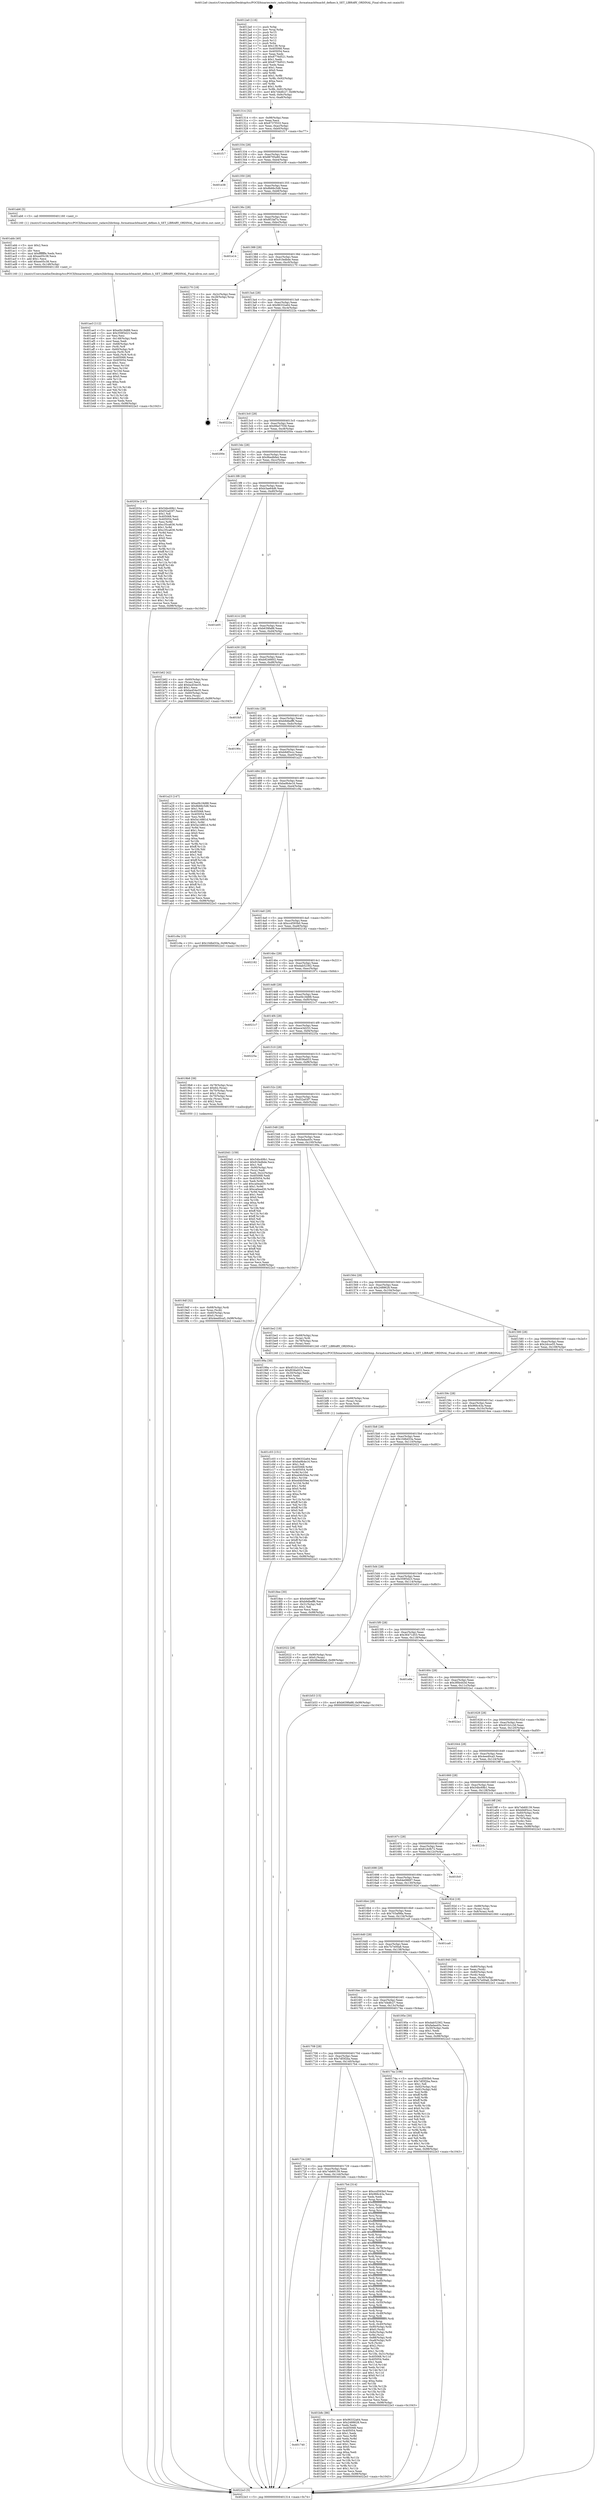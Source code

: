 digraph "0x4012a0" {
  label = "0x4012a0 (/mnt/c/Users/mathe/Desktop/tcc/POCII/binaries/extr_radare2librbinp..formatmach0mach0_defines.h_SET_LIBRARY_ORDINAL_Final-ollvm.out::main(0))"
  labelloc = "t"
  node[shape=record]

  Entry [label="",width=0.3,height=0.3,shape=circle,fillcolor=black,style=filled]
  "0x401314" [label="{
     0x401314 [32]\l
     | [instrs]\l
     &nbsp;&nbsp;0x401314 \<+6\>: mov -0x98(%rbp),%eax\l
     &nbsp;&nbsp;0x40131a \<+2\>: mov %eax,%ecx\l
     &nbsp;&nbsp;0x40131c \<+6\>: sub $0x8737f333,%ecx\l
     &nbsp;&nbsp;0x401322 \<+6\>: mov %eax,-0xac(%rbp)\l
     &nbsp;&nbsp;0x401328 \<+6\>: mov %ecx,-0xb0(%rbp)\l
     &nbsp;&nbsp;0x40132e \<+6\>: je 0000000000401f17 \<main+0xc77\>\l
  }"]
  "0x401f17" [label="{
     0x401f17\l
  }", style=dashed]
  "0x401334" [label="{
     0x401334 [28]\l
     | [instrs]\l
     &nbsp;&nbsp;0x401334 \<+5\>: jmp 0000000000401339 \<main+0x99\>\l
     &nbsp;&nbsp;0x401339 \<+6\>: mov -0xac(%rbp),%eax\l
     &nbsp;&nbsp;0x40133f \<+5\>: sub $0x88795e80,%eax\l
     &nbsp;&nbsp;0x401344 \<+6\>: mov %eax,-0xb4(%rbp)\l
     &nbsp;&nbsp;0x40134a \<+6\>: je 0000000000401e38 \<main+0xb98\>\l
  }"]
  Exit [label="",width=0.3,height=0.3,shape=circle,fillcolor=black,style=filled,peripheries=2]
  "0x401e38" [label="{
     0x401e38\l
  }", style=dashed]
  "0x401350" [label="{
     0x401350 [28]\l
     | [instrs]\l
     &nbsp;&nbsp;0x401350 \<+5\>: jmp 0000000000401355 \<main+0xb5\>\l
     &nbsp;&nbsp;0x401355 \<+6\>: mov -0xac(%rbp),%eax\l
     &nbsp;&nbsp;0x40135b \<+5\>: sub $0x8b66c5d8,%eax\l
     &nbsp;&nbsp;0x401360 \<+6\>: mov %eax,-0xb8(%rbp)\l
     &nbsp;&nbsp;0x401366 \<+6\>: je 0000000000401ab6 \<main+0x816\>\l
  }"]
  "0x401c03" [label="{
     0x401c03 [151]\l
     | [instrs]\l
     &nbsp;&nbsp;0x401c03 \<+5\>: mov $0x96332a64,%esi\l
     &nbsp;&nbsp;0x401c08 \<+5\>: mov $0xba9b4e16,%ecx\l
     &nbsp;&nbsp;0x401c0d \<+2\>: mov $0x1,%dl\l
     &nbsp;&nbsp;0x401c0f \<+8\>: mov 0x405068,%r8d\l
     &nbsp;&nbsp;0x401c17 \<+8\>: mov 0x405054,%r9d\l
     &nbsp;&nbsp;0x401c1f \<+3\>: mov %r8d,%r10d\l
     &nbsp;&nbsp;0x401c22 \<+7\>: add $0xed4b50ee,%r10d\l
     &nbsp;&nbsp;0x401c29 \<+4\>: sub $0x1,%r10d\l
     &nbsp;&nbsp;0x401c2d \<+7\>: sub $0xed4b50ee,%r10d\l
     &nbsp;&nbsp;0x401c34 \<+4\>: imul %r10d,%r8d\l
     &nbsp;&nbsp;0x401c38 \<+4\>: and $0x1,%r8d\l
     &nbsp;&nbsp;0x401c3c \<+4\>: cmp $0x0,%r8d\l
     &nbsp;&nbsp;0x401c40 \<+4\>: sete %r11b\l
     &nbsp;&nbsp;0x401c44 \<+4\>: cmp $0xa,%r9d\l
     &nbsp;&nbsp;0x401c48 \<+3\>: setl %bl\l
     &nbsp;&nbsp;0x401c4b \<+3\>: mov %r11b,%r14b\l
     &nbsp;&nbsp;0x401c4e \<+4\>: xor $0xff,%r14b\l
     &nbsp;&nbsp;0x401c52 \<+3\>: mov %bl,%r15b\l
     &nbsp;&nbsp;0x401c55 \<+4\>: xor $0xff,%r15b\l
     &nbsp;&nbsp;0x401c59 \<+3\>: xor $0x0,%dl\l
     &nbsp;&nbsp;0x401c5c \<+3\>: mov %r14b,%r12b\l
     &nbsp;&nbsp;0x401c5f \<+4\>: and $0x0,%r12b\l
     &nbsp;&nbsp;0x401c63 \<+3\>: and %dl,%r11b\l
     &nbsp;&nbsp;0x401c66 \<+3\>: mov %r15b,%r13b\l
     &nbsp;&nbsp;0x401c69 \<+4\>: and $0x0,%r13b\l
     &nbsp;&nbsp;0x401c6d \<+2\>: and %dl,%bl\l
     &nbsp;&nbsp;0x401c6f \<+3\>: or %r11b,%r12b\l
     &nbsp;&nbsp;0x401c72 \<+3\>: or %bl,%r13b\l
     &nbsp;&nbsp;0x401c75 \<+3\>: xor %r13b,%r12b\l
     &nbsp;&nbsp;0x401c78 \<+3\>: or %r15b,%r14b\l
     &nbsp;&nbsp;0x401c7b \<+4\>: xor $0xff,%r14b\l
     &nbsp;&nbsp;0x401c7f \<+3\>: or $0x0,%dl\l
     &nbsp;&nbsp;0x401c82 \<+3\>: and %dl,%r14b\l
     &nbsp;&nbsp;0x401c85 \<+3\>: or %r14b,%r12b\l
     &nbsp;&nbsp;0x401c88 \<+4\>: test $0x1,%r12b\l
     &nbsp;&nbsp;0x401c8c \<+3\>: cmovne %ecx,%esi\l
     &nbsp;&nbsp;0x401c8f \<+6\>: mov %esi,-0x98(%rbp)\l
     &nbsp;&nbsp;0x401c95 \<+5\>: jmp 00000000004022e3 \<main+0x1043\>\l
  }"]
  "0x401ab6" [label="{
     0x401ab6 [5]\l
     | [instrs]\l
     &nbsp;&nbsp;0x401ab6 \<+5\>: call 0000000000401160 \<next_i\>\l
     | [calls]\l
     &nbsp;&nbsp;0x401160 \{1\} (/mnt/c/Users/mathe/Desktop/tcc/POCII/binaries/extr_radare2librbinp..formatmach0mach0_defines.h_SET_LIBRARY_ORDINAL_Final-ollvm.out::next_i)\l
  }"]
  "0x40136c" [label="{
     0x40136c [28]\l
     | [instrs]\l
     &nbsp;&nbsp;0x40136c \<+5\>: jmp 0000000000401371 \<main+0xd1\>\l
     &nbsp;&nbsp;0x401371 \<+6\>: mov -0xac(%rbp),%eax\l
     &nbsp;&nbsp;0x401377 \<+5\>: sub $0x8f1faf7a,%eax\l
     &nbsp;&nbsp;0x40137c \<+6\>: mov %eax,-0xbc(%rbp)\l
     &nbsp;&nbsp;0x401382 \<+6\>: je 0000000000401e14 \<main+0xb74\>\l
  }"]
  "0x401bf4" [label="{
     0x401bf4 [15]\l
     | [instrs]\l
     &nbsp;&nbsp;0x401bf4 \<+4\>: mov -0x68(%rbp),%rax\l
     &nbsp;&nbsp;0x401bf8 \<+3\>: mov (%rax),%rax\l
     &nbsp;&nbsp;0x401bfb \<+3\>: mov %rax,%rdi\l
     &nbsp;&nbsp;0x401bfe \<+5\>: call 0000000000401030 \<free@plt\>\l
     | [calls]\l
     &nbsp;&nbsp;0x401030 \{1\} (unknown)\l
  }"]
  "0x401e14" [label="{
     0x401e14\l
  }", style=dashed]
  "0x401388" [label="{
     0x401388 [28]\l
     | [instrs]\l
     &nbsp;&nbsp;0x401388 \<+5\>: jmp 000000000040138d \<main+0xed\>\l
     &nbsp;&nbsp;0x40138d \<+6\>: mov -0xac(%rbp),%eax\l
     &nbsp;&nbsp;0x401393 \<+5\>: sub $0x91fedbde,%eax\l
     &nbsp;&nbsp;0x401398 \<+6\>: mov %eax,-0xc0(%rbp)\l
     &nbsp;&nbsp;0x40139e \<+6\>: je 0000000000402170 \<main+0xed0\>\l
  }"]
  "0x401740" [label="{
     0x401740\l
  }", style=dashed]
  "0x402170" [label="{
     0x402170 [18]\l
     | [instrs]\l
     &nbsp;&nbsp;0x402170 \<+3\>: mov -0x2c(%rbp),%eax\l
     &nbsp;&nbsp;0x402173 \<+4\>: lea -0x28(%rbp),%rsp\l
     &nbsp;&nbsp;0x402177 \<+1\>: pop %rbx\l
     &nbsp;&nbsp;0x402178 \<+2\>: pop %r12\l
     &nbsp;&nbsp;0x40217a \<+2\>: pop %r13\l
     &nbsp;&nbsp;0x40217c \<+2\>: pop %r14\l
     &nbsp;&nbsp;0x40217e \<+2\>: pop %r15\l
     &nbsp;&nbsp;0x402180 \<+1\>: pop %rbp\l
     &nbsp;&nbsp;0x402181 \<+1\>: ret\l
  }"]
  "0x4013a4" [label="{
     0x4013a4 [28]\l
     | [instrs]\l
     &nbsp;&nbsp;0x4013a4 \<+5\>: jmp 00000000004013a9 \<main+0x109\>\l
     &nbsp;&nbsp;0x4013a9 \<+6\>: mov -0xac(%rbp),%eax\l
     &nbsp;&nbsp;0x4013af \<+5\>: sub $0x96332a64,%eax\l
     &nbsp;&nbsp;0x4013b4 \<+6\>: mov %eax,-0xc4(%rbp)\l
     &nbsp;&nbsp;0x4013ba \<+6\>: je 000000000040222a \<main+0xf8a\>\l
  }"]
  "0x401b8c" [label="{
     0x401b8c [86]\l
     | [instrs]\l
     &nbsp;&nbsp;0x401b8c \<+5\>: mov $0x96332a64,%eax\l
     &nbsp;&nbsp;0x401b91 \<+5\>: mov $0x2488628,%ecx\l
     &nbsp;&nbsp;0x401b96 \<+2\>: xor %edx,%edx\l
     &nbsp;&nbsp;0x401b98 \<+7\>: mov 0x405068,%esi\l
     &nbsp;&nbsp;0x401b9f \<+7\>: mov 0x405054,%edi\l
     &nbsp;&nbsp;0x401ba6 \<+3\>: sub $0x1,%edx\l
     &nbsp;&nbsp;0x401ba9 \<+3\>: mov %esi,%r8d\l
     &nbsp;&nbsp;0x401bac \<+3\>: add %edx,%r8d\l
     &nbsp;&nbsp;0x401baf \<+4\>: imul %r8d,%esi\l
     &nbsp;&nbsp;0x401bb3 \<+3\>: and $0x1,%esi\l
     &nbsp;&nbsp;0x401bb6 \<+3\>: cmp $0x0,%esi\l
     &nbsp;&nbsp;0x401bb9 \<+4\>: sete %r9b\l
     &nbsp;&nbsp;0x401bbd \<+3\>: cmp $0xa,%edi\l
     &nbsp;&nbsp;0x401bc0 \<+4\>: setl %r10b\l
     &nbsp;&nbsp;0x401bc4 \<+3\>: mov %r9b,%r11b\l
     &nbsp;&nbsp;0x401bc7 \<+3\>: and %r10b,%r11b\l
     &nbsp;&nbsp;0x401bca \<+3\>: xor %r10b,%r9b\l
     &nbsp;&nbsp;0x401bcd \<+3\>: or %r9b,%r11b\l
     &nbsp;&nbsp;0x401bd0 \<+4\>: test $0x1,%r11b\l
     &nbsp;&nbsp;0x401bd4 \<+3\>: cmovne %ecx,%eax\l
     &nbsp;&nbsp;0x401bd7 \<+6\>: mov %eax,-0x98(%rbp)\l
     &nbsp;&nbsp;0x401bdd \<+5\>: jmp 00000000004022e3 \<main+0x1043\>\l
  }"]
  "0x40222a" [label="{
     0x40222a\l
  }", style=dashed]
  "0x4013c0" [label="{
     0x4013c0 [28]\l
     | [instrs]\l
     &nbsp;&nbsp;0x4013c0 \<+5\>: jmp 00000000004013c5 \<main+0x125\>\l
     &nbsp;&nbsp;0x4013c5 \<+6\>: mov -0xac(%rbp),%eax\l
     &nbsp;&nbsp;0x4013cb \<+5\>: sub $0x99a57556,%eax\l
     &nbsp;&nbsp;0x4013d0 \<+6\>: mov %eax,-0xc8(%rbp)\l
     &nbsp;&nbsp;0x4013d6 \<+6\>: je 000000000040200e \<main+0xd6e\>\l
  }"]
  "0x401ae3" [label="{
     0x401ae3 [112]\l
     | [instrs]\l
     &nbsp;&nbsp;0x401ae3 \<+5\>: mov $0xe0b18d88,%ecx\l
     &nbsp;&nbsp;0x401ae8 \<+5\>: mov $0x359f3d23,%edx\l
     &nbsp;&nbsp;0x401aed \<+2\>: xor %esi,%esi\l
     &nbsp;&nbsp;0x401aef \<+6\>: mov -0x148(%rbp),%edi\l
     &nbsp;&nbsp;0x401af5 \<+3\>: imul %eax,%edi\l
     &nbsp;&nbsp;0x401af8 \<+4\>: mov -0x68(%rbp),%r8\l
     &nbsp;&nbsp;0x401afc \<+3\>: mov (%r8),%r8\l
     &nbsp;&nbsp;0x401aff \<+4\>: mov -0x60(%rbp),%r9\l
     &nbsp;&nbsp;0x401b03 \<+3\>: movslq (%r9),%r9\l
     &nbsp;&nbsp;0x401b06 \<+4\>: mov %edi,(%r8,%r9,4)\l
     &nbsp;&nbsp;0x401b0a \<+7\>: mov 0x405068,%eax\l
     &nbsp;&nbsp;0x401b11 \<+7\>: mov 0x405054,%edi\l
     &nbsp;&nbsp;0x401b18 \<+3\>: sub $0x1,%esi\l
     &nbsp;&nbsp;0x401b1b \<+3\>: mov %eax,%r10d\l
     &nbsp;&nbsp;0x401b1e \<+3\>: add %esi,%r10d\l
     &nbsp;&nbsp;0x401b21 \<+4\>: imul %r10d,%eax\l
     &nbsp;&nbsp;0x401b25 \<+3\>: and $0x1,%eax\l
     &nbsp;&nbsp;0x401b28 \<+3\>: cmp $0x0,%eax\l
     &nbsp;&nbsp;0x401b2b \<+4\>: sete %r11b\l
     &nbsp;&nbsp;0x401b2f \<+3\>: cmp $0xa,%edi\l
     &nbsp;&nbsp;0x401b32 \<+3\>: setl %bl\l
     &nbsp;&nbsp;0x401b35 \<+3\>: mov %r11b,%r14b\l
     &nbsp;&nbsp;0x401b38 \<+3\>: and %bl,%r14b\l
     &nbsp;&nbsp;0x401b3b \<+3\>: xor %bl,%r11b\l
     &nbsp;&nbsp;0x401b3e \<+3\>: or %r11b,%r14b\l
     &nbsp;&nbsp;0x401b41 \<+4\>: test $0x1,%r14b\l
     &nbsp;&nbsp;0x401b45 \<+3\>: cmovne %edx,%ecx\l
     &nbsp;&nbsp;0x401b48 \<+6\>: mov %ecx,-0x98(%rbp)\l
     &nbsp;&nbsp;0x401b4e \<+5\>: jmp 00000000004022e3 \<main+0x1043\>\l
  }"]
  "0x40200e" [label="{
     0x40200e\l
  }", style=dashed]
  "0x4013dc" [label="{
     0x4013dc [28]\l
     | [instrs]\l
     &nbsp;&nbsp;0x4013dc \<+5\>: jmp 00000000004013e1 \<main+0x141\>\l
     &nbsp;&nbsp;0x4013e1 \<+6\>: mov -0xac(%rbp),%eax\l
     &nbsp;&nbsp;0x4013e7 \<+5\>: sub $0x9bedbfa4,%eax\l
     &nbsp;&nbsp;0x4013ec \<+6\>: mov %eax,-0xcc(%rbp)\l
     &nbsp;&nbsp;0x4013f2 \<+6\>: je 000000000040203e \<main+0xd9e\>\l
  }"]
  "0x401abb" [label="{
     0x401abb [40]\l
     | [instrs]\l
     &nbsp;&nbsp;0x401abb \<+5\>: mov $0x2,%ecx\l
     &nbsp;&nbsp;0x401ac0 \<+1\>: cltd\l
     &nbsp;&nbsp;0x401ac1 \<+2\>: idiv %ecx\l
     &nbsp;&nbsp;0x401ac3 \<+6\>: imul $0xfffffffe,%edx,%ecx\l
     &nbsp;&nbsp;0x401ac9 \<+6\>: sub $0xee05c38,%ecx\l
     &nbsp;&nbsp;0x401acf \<+3\>: add $0x1,%ecx\l
     &nbsp;&nbsp;0x401ad2 \<+6\>: add $0xee05c38,%ecx\l
     &nbsp;&nbsp;0x401ad8 \<+6\>: mov %ecx,-0x148(%rbp)\l
     &nbsp;&nbsp;0x401ade \<+5\>: call 0000000000401160 \<next_i\>\l
     | [calls]\l
     &nbsp;&nbsp;0x401160 \{1\} (/mnt/c/Users/mathe/Desktop/tcc/POCII/binaries/extr_radare2librbinp..formatmach0mach0_defines.h_SET_LIBRARY_ORDINAL_Final-ollvm.out::next_i)\l
  }"]
  "0x40203e" [label="{
     0x40203e [147]\l
     | [instrs]\l
     &nbsp;&nbsp;0x40203e \<+5\>: mov $0x54bc69b1,%eax\l
     &nbsp;&nbsp;0x402043 \<+5\>: mov $0xf32a03f7,%ecx\l
     &nbsp;&nbsp;0x402048 \<+2\>: mov $0x1,%dl\l
     &nbsp;&nbsp;0x40204a \<+7\>: mov 0x405068,%esi\l
     &nbsp;&nbsp;0x402051 \<+7\>: mov 0x405054,%edi\l
     &nbsp;&nbsp;0x402058 \<+3\>: mov %esi,%r8d\l
     &nbsp;&nbsp;0x40205b \<+7\>: sub $0xc35ca636,%r8d\l
     &nbsp;&nbsp;0x402062 \<+4\>: sub $0x1,%r8d\l
     &nbsp;&nbsp;0x402066 \<+7\>: add $0xc35ca636,%r8d\l
     &nbsp;&nbsp;0x40206d \<+4\>: imul %r8d,%esi\l
     &nbsp;&nbsp;0x402071 \<+3\>: and $0x1,%esi\l
     &nbsp;&nbsp;0x402074 \<+3\>: cmp $0x0,%esi\l
     &nbsp;&nbsp;0x402077 \<+4\>: sete %r9b\l
     &nbsp;&nbsp;0x40207b \<+3\>: cmp $0xa,%edi\l
     &nbsp;&nbsp;0x40207e \<+4\>: setl %r10b\l
     &nbsp;&nbsp;0x402082 \<+3\>: mov %r9b,%r11b\l
     &nbsp;&nbsp;0x402085 \<+4\>: xor $0xff,%r11b\l
     &nbsp;&nbsp;0x402089 \<+3\>: mov %r10b,%bl\l
     &nbsp;&nbsp;0x40208c \<+3\>: xor $0xff,%bl\l
     &nbsp;&nbsp;0x40208f \<+3\>: xor $0x1,%dl\l
     &nbsp;&nbsp;0x402092 \<+3\>: mov %r11b,%r14b\l
     &nbsp;&nbsp;0x402095 \<+4\>: and $0xff,%r14b\l
     &nbsp;&nbsp;0x402099 \<+3\>: and %dl,%r9b\l
     &nbsp;&nbsp;0x40209c \<+3\>: mov %bl,%r15b\l
     &nbsp;&nbsp;0x40209f \<+4\>: and $0xff,%r15b\l
     &nbsp;&nbsp;0x4020a3 \<+3\>: and %dl,%r10b\l
     &nbsp;&nbsp;0x4020a6 \<+3\>: or %r9b,%r14b\l
     &nbsp;&nbsp;0x4020a9 \<+3\>: or %r10b,%r15b\l
     &nbsp;&nbsp;0x4020ac \<+3\>: xor %r15b,%r14b\l
     &nbsp;&nbsp;0x4020af \<+3\>: or %bl,%r11b\l
     &nbsp;&nbsp;0x4020b2 \<+4\>: xor $0xff,%r11b\l
     &nbsp;&nbsp;0x4020b6 \<+3\>: or $0x1,%dl\l
     &nbsp;&nbsp;0x4020b9 \<+3\>: and %dl,%r11b\l
     &nbsp;&nbsp;0x4020bc \<+3\>: or %r11b,%r14b\l
     &nbsp;&nbsp;0x4020bf \<+4\>: test $0x1,%r14b\l
     &nbsp;&nbsp;0x4020c3 \<+3\>: cmovne %ecx,%eax\l
     &nbsp;&nbsp;0x4020c6 \<+6\>: mov %eax,-0x98(%rbp)\l
     &nbsp;&nbsp;0x4020cc \<+5\>: jmp 00000000004022e3 \<main+0x1043\>\l
  }"]
  "0x4013f8" [label="{
     0x4013f8 [28]\l
     | [instrs]\l
     &nbsp;&nbsp;0x4013f8 \<+5\>: jmp 00000000004013fd \<main+0x15d\>\l
     &nbsp;&nbsp;0x4013fd \<+6\>: mov -0xac(%rbp),%eax\l
     &nbsp;&nbsp;0x401403 \<+5\>: sub $0xb3ae64d6,%eax\l
     &nbsp;&nbsp;0x401408 \<+6\>: mov %eax,-0xd0(%rbp)\l
     &nbsp;&nbsp;0x40140e \<+6\>: je 0000000000401e05 \<main+0xb65\>\l
  }"]
  "0x4019df" [label="{
     0x4019df [32]\l
     | [instrs]\l
     &nbsp;&nbsp;0x4019df \<+4\>: mov -0x68(%rbp),%rdi\l
     &nbsp;&nbsp;0x4019e3 \<+3\>: mov %rax,(%rdi)\l
     &nbsp;&nbsp;0x4019e6 \<+4\>: mov -0x60(%rbp),%rax\l
     &nbsp;&nbsp;0x4019ea \<+6\>: movl $0x0,(%rax)\l
     &nbsp;&nbsp;0x4019f0 \<+10\>: movl $0x4eed0ca5,-0x98(%rbp)\l
     &nbsp;&nbsp;0x4019fa \<+5\>: jmp 00000000004022e3 \<main+0x1043\>\l
  }"]
  "0x401e05" [label="{
     0x401e05\l
  }", style=dashed]
  "0x401414" [label="{
     0x401414 [28]\l
     | [instrs]\l
     &nbsp;&nbsp;0x401414 \<+5\>: jmp 0000000000401419 \<main+0x179\>\l
     &nbsp;&nbsp;0x401419 \<+6\>: mov -0xac(%rbp),%eax\l
     &nbsp;&nbsp;0x40141f \<+5\>: sub $0xb639fa88,%eax\l
     &nbsp;&nbsp;0x401424 \<+6\>: mov %eax,-0xd4(%rbp)\l
     &nbsp;&nbsp;0x40142a \<+6\>: je 0000000000401b62 \<main+0x8c2\>\l
  }"]
  "0x401940" [label="{
     0x401940 [30]\l
     | [instrs]\l
     &nbsp;&nbsp;0x401940 \<+4\>: mov -0x80(%rbp),%rdi\l
     &nbsp;&nbsp;0x401944 \<+2\>: mov %eax,(%rdi)\l
     &nbsp;&nbsp;0x401946 \<+4\>: mov -0x80(%rbp),%rdi\l
     &nbsp;&nbsp;0x40194a \<+2\>: mov (%rdi),%eax\l
     &nbsp;&nbsp;0x40194c \<+3\>: mov %eax,-0x30(%rbp)\l
     &nbsp;&nbsp;0x40194f \<+10\>: movl $0x7b7e00a8,-0x98(%rbp)\l
     &nbsp;&nbsp;0x401959 \<+5\>: jmp 00000000004022e3 \<main+0x1043\>\l
  }"]
  "0x401b62" [label="{
     0x401b62 [42]\l
     | [instrs]\l
     &nbsp;&nbsp;0x401b62 \<+4\>: mov -0x60(%rbp),%rax\l
     &nbsp;&nbsp;0x401b66 \<+2\>: mov (%rax),%ecx\l
     &nbsp;&nbsp;0x401b68 \<+6\>: add $0xba454e35,%ecx\l
     &nbsp;&nbsp;0x401b6e \<+3\>: add $0x1,%ecx\l
     &nbsp;&nbsp;0x401b71 \<+6\>: sub $0xba454e35,%ecx\l
     &nbsp;&nbsp;0x401b77 \<+4\>: mov -0x60(%rbp),%rax\l
     &nbsp;&nbsp;0x401b7b \<+2\>: mov %ecx,(%rax)\l
     &nbsp;&nbsp;0x401b7d \<+10\>: movl $0x4eed0ca5,-0x98(%rbp)\l
     &nbsp;&nbsp;0x401b87 \<+5\>: jmp 00000000004022e3 \<main+0x1043\>\l
  }"]
  "0x401430" [label="{
     0x401430 [28]\l
     | [instrs]\l
     &nbsp;&nbsp;0x401430 \<+5\>: jmp 0000000000401435 \<main+0x195\>\l
     &nbsp;&nbsp;0x401435 \<+6\>: mov -0xac(%rbp),%eax\l
     &nbsp;&nbsp;0x40143b \<+5\>: sub $0xb9246602,%eax\l
     &nbsp;&nbsp;0x401440 \<+6\>: mov %eax,-0xd8(%rbp)\l
     &nbsp;&nbsp;0x401446 \<+6\>: je 0000000000401fcf \<main+0xd2f\>\l
  }"]
  "0x401724" [label="{
     0x401724 [28]\l
     | [instrs]\l
     &nbsp;&nbsp;0x401724 \<+5\>: jmp 0000000000401729 \<main+0x489\>\l
     &nbsp;&nbsp;0x401729 \<+6\>: mov -0xac(%rbp),%eax\l
     &nbsp;&nbsp;0x40172f \<+5\>: sub $0x7eb69139,%eax\l
     &nbsp;&nbsp;0x401734 \<+6\>: mov %eax,-0x144(%rbp)\l
     &nbsp;&nbsp;0x40173a \<+6\>: je 0000000000401b8c \<main+0x8ec\>\l
  }"]
  "0x401fcf" [label="{
     0x401fcf\l
  }", style=dashed]
  "0x40144c" [label="{
     0x40144c [28]\l
     | [instrs]\l
     &nbsp;&nbsp;0x40144c \<+5\>: jmp 0000000000401451 \<main+0x1b1\>\l
     &nbsp;&nbsp;0x401451 \<+6\>: mov -0xac(%rbp),%eax\l
     &nbsp;&nbsp;0x401457 \<+5\>: sub $0xb9dbeff6,%eax\l
     &nbsp;&nbsp;0x40145c \<+6\>: mov %eax,-0xdc(%rbp)\l
     &nbsp;&nbsp;0x401462 \<+6\>: je 000000000040190c \<main+0x66c\>\l
  }"]
  "0x4017b4" [label="{
     0x4017b4 [314]\l
     | [instrs]\l
     &nbsp;&nbsp;0x4017b4 \<+5\>: mov $0xccd593b0,%eax\l
     &nbsp;&nbsp;0x4017b9 \<+5\>: mov $0x966c43a,%ecx\l
     &nbsp;&nbsp;0x4017be \<+2\>: xor %edx,%edx\l
     &nbsp;&nbsp;0x4017c0 \<+3\>: mov %rsp,%rsi\l
     &nbsp;&nbsp;0x4017c3 \<+4\>: add $0xfffffffffffffff0,%rsi\l
     &nbsp;&nbsp;0x4017c7 \<+3\>: mov %rsi,%rsp\l
     &nbsp;&nbsp;0x4017ca \<+7\>: mov %rsi,-0x90(%rbp)\l
     &nbsp;&nbsp;0x4017d1 \<+3\>: mov %rsp,%rsi\l
     &nbsp;&nbsp;0x4017d4 \<+4\>: add $0xfffffffffffffff0,%rsi\l
     &nbsp;&nbsp;0x4017d8 \<+3\>: mov %rsi,%rsp\l
     &nbsp;&nbsp;0x4017db \<+3\>: mov %rsp,%rdi\l
     &nbsp;&nbsp;0x4017de \<+4\>: add $0xfffffffffffffff0,%rdi\l
     &nbsp;&nbsp;0x4017e2 \<+3\>: mov %rdi,%rsp\l
     &nbsp;&nbsp;0x4017e5 \<+7\>: mov %rdi,-0x88(%rbp)\l
     &nbsp;&nbsp;0x4017ec \<+3\>: mov %rsp,%rdi\l
     &nbsp;&nbsp;0x4017ef \<+4\>: add $0xfffffffffffffff0,%rdi\l
     &nbsp;&nbsp;0x4017f3 \<+3\>: mov %rdi,%rsp\l
     &nbsp;&nbsp;0x4017f6 \<+4\>: mov %rdi,-0x80(%rbp)\l
     &nbsp;&nbsp;0x4017fa \<+3\>: mov %rsp,%rdi\l
     &nbsp;&nbsp;0x4017fd \<+4\>: add $0xfffffffffffffff0,%rdi\l
     &nbsp;&nbsp;0x401801 \<+3\>: mov %rdi,%rsp\l
     &nbsp;&nbsp;0x401804 \<+4\>: mov %rdi,-0x78(%rbp)\l
     &nbsp;&nbsp;0x401808 \<+3\>: mov %rsp,%rdi\l
     &nbsp;&nbsp;0x40180b \<+4\>: add $0xfffffffffffffff0,%rdi\l
     &nbsp;&nbsp;0x40180f \<+3\>: mov %rdi,%rsp\l
     &nbsp;&nbsp;0x401812 \<+4\>: mov %rdi,-0x70(%rbp)\l
     &nbsp;&nbsp;0x401816 \<+3\>: mov %rsp,%rdi\l
     &nbsp;&nbsp;0x401819 \<+4\>: add $0xfffffffffffffff0,%rdi\l
     &nbsp;&nbsp;0x40181d \<+3\>: mov %rdi,%rsp\l
     &nbsp;&nbsp;0x401820 \<+4\>: mov %rdi,-0x68(%rbp)\l
     &nbsp;&nbsp;0x401824 \<+3\>: mov %rsp,%rdi\l
     &nbsp;&nbsp;0x401827 \<+4\>: add $0xfffffffffffffff0,%rdi\l
     &nbsp;&nbsp;0x40182b \<+3\>: mov %rdi,%rsp\l
     &nbsp;&nbsp;0x40182e \<+4\>: mov %rdi,-0x60(%rbp)\l
     &nbsp;&nbsp;0x401832 \<+3\>: mov %rsp,%rdi\l
     &nbsp;&nbsp;0x401835 \<+4\>: add $0xfffffffffffffff0,%rdi\l
     &nbsp;&nbsp;0x401839 \<+3\>: mov %rdi,%rsp\l
     &nbsp;&nbsp;0x40183c \<+4\>: mov %rdi,-0x58(%rbp)\l
     &nbsp;&nbsp;0x401840 \<+3\>: mov %rsp,%rdi\l
     &nbsp;&nbsp;0x401843 \<+4\>: add $0xfffffffffffffff0,%rdi\l
     &nbsp;&nbsp;0x401847 \<+3\>: mov %rdi,%rsp\l
     &nbsp;&nbsp;0x40184a \<+4\>: mov %rdi,-0x50(%rbp)\l
     &nbsp;&nbsp;0x40184e \<+3\>: mov %rsp,%rdi\l
     &nbsp;&nbsp;0x401851 \<+4\>: add $0xfffffffffffffff0,%rdi\l
     &nbsp;&nbsp;0x401855 \<+3\>: mov %rdi,%rsp\l
     &nbsp;&nbsp;0x401858 \<+4\>: mov %rdi,-0x48(%rbp)\l
     &nbsp;&nbsp;0x40185c \<+3\>: mov %rsp,%rdi\l
     &nbsp;&nbsp;0x40185f \<+4\>: add $0xfffffffffffffff0,%rdi\l
     &nbsp;&nbsp;0x401863 \<+3\>: mov %rdi,%rsp\l
     &nbsp;&nbsp;0x401866 \<+4\>: mov %rdi,-0x40(%rbp)\l
     &nbsp;&nbsp;0x40186a \<+7\>: mov -0x90(%rbp),%rdi\l
     &nbsp;&nbsp;0x401871 \<+6\>: movl $0x0,(%rdi)\l
     &nbsp;&nbsp;0x401877 \<+7\>: mov -0x9c(%rbp),%r8d\l
     &nbsp;&nbsp;0x40187e \<+3\>: mov %r8d,(%rsi)\l
     &nbsp;&nbsp;0x401881 \<+7\>: mov -0x88(%rbp),%rdi\l
     &nbsp;&nbsp;0x401888 \<+7\>: mov -0xa8(%rbp),%r9\l
     &nbsp;&nbsp;0x40188f \<+3\>: mov %r9,(%rdi)\l
     &nbsp;&nbsp;0x401892 \<+3\>: cmpl $0x2,(%rsi)\l
     &nbsp;&nbsp;0x401895 \<+4\>: setne %r10b\l
     &nbsp;&nbsp;0x401899 \<+4\>: and $0x1,%r10b\l
     &nbsp;&nbsp;0x40189d \<+4\>: mov %r10b,-0x31(%rbp)\l
     &nbsp;&nbsp;0x4018a1 \<+8\>: mov 0x405068,%r11d\l
     &nbsp;&nbsp;0x4018a9 \<+7\>: mov 0x405054,%ebx\l
     &nbsp;&nbsp;0x4018b0 \<+3\>: sub $0x1,%edx\l
     &nbsp;&nbsp;0x4018b3 \<+3\>: mov %r11d,%r14d\l
     &nbsp;&nbsp;0x4018b6 \<+3\>: add %edx,%r14d\l
     &nbsp;&nbsp;0x4018b9 \<+4\>: imul %r14d,%r11d\l
     &nbsp;&nbsp;0x4018bd \<+4\>: and $0x1,%r11d\l
     &nbsp;&nbsp;0x4018c1 \<+4\>: cmp $0x0,%r11d\l
     &nbsp;&nbsp;0x4018c5 \<+4\>: sete %r10b\l
     &nbsp;&nbsp;0x4018c9 \<+3\>: cmp $0xa,%ebx\l
     &nbsp;&nbsp;0x4018cc \<+4\>: setl %r15b\l
     &nbsp;&nbsp;0x4018d0 \<+3\>: mov %r10b,%r12b\l
     &nbsp;&nbsp;0x4018d3 \<+3\>: and %r15b,%r12b\l
     &nbsp;&nbsp;0x4018d6 \<+3\>: xor %r15b,%r10b\l
     &nbsp;&nbsp;0x4018d9 \<+3\>: or %r10b,%r12b\l
     &nbsp;&nbsp;0x4018dc \<+4\>: test $0x1,%r12b\l
     &nbsp;&nbsp;0x4018e0 \<+3\>: cmovne %ecx,%eax\l
     &nbsp;&nbsp;0x4018e3 \<+6\>: mov %eax,-0x98(%rbp)\l
     &nbsp;&nbsp;0x4018e9 \<+5\>: jmp 00000000004022e3 \<main+0x1043\>\l
  }"]
  "0x40190c" [label="{
     0x40190c\l
  }", style=dashed]
  "0x401468" [label="{
     0x401468 [28]\l
     | [instrs]\l
     &nbsp;&nbsp;0x401468 \<+5\>: jmp 000000000040146d \<main+0x1cd\>\l
     &nbsp;&nbsp;0x40146d \<+6\>: mov -0xac(%rbp),%eax\l
     &nbsp;&nbsp;0x401473 \<+5\>: sub $0xb9df3ccc,%eax\l
     &nbsp;&nbsp;0x401478 \<+6\>: mov %eax,-0xe0(%rbp)\l
     &nbsp;&nbsp;0x40147e \<+6\>: je 0000000000401a23 \<main+0x783\>\l
  }"]
  "0x4012a0" [label="{
     0x4012a0 [116]\l
     | [instrs]\l
     &nbsp;&nbsp;0x4012a0 \<+1\>: push %rbp\l
     &nbsp;&nbsp;0x4012a1 \<+3\>: mov %rsp,%rbp\l
     &nbsp;&nbsp;0x4012a4 \<+2\>: push %r15\l
     &nbsp;&nbsp;0x4012a6 \<+2\>: push %r14\l
     &nbsp;&nbsp;0x4012a8 \<+2\>: push %r13\l
     &nbsp;&nbsp;0x4012aa \<+2\>: push %r12\l
     &nbsp;&nbsp;0x4012ac \<+1\>: push %rbx\l
     &nbsp;&nbsp;0x4012ad \<+7\>: sub $0x138,%rsp\l
     &nbsp;&nbsp;0x4012b4 \<+7\>: mov 0x405068,%eax\l
     &nbsp;&nbsp;0x4012bb \<+7\>: mov 0x405054,%ecx\l
     &nbsp;&nbsp;0x4012c2 \<+2\>: mov %eax,%edx\l
     &nbsp;&nbsp;0x4012c4 \<+6\>: sub $0x8776d521,%edx\l
     &nbsp;&nbsp;0x4012ca \<+3\>: sub $0x1,%edx\l
     &nbsp;&nbsp;0x4012cd \<+6\>: add $0x8776d521,%edx\l
     &nbsp;&nbsp;0x4012d3 \<+3\>: imul %edx,%eax\l
     &nbsp;&nbsp;0x4012d6 \<+3\>: and $0x1,%eax\l
     &nbsp;&nbsp;0x4012d9 \<+3\>: cmp $0x0,%eax\l
     &nbsp;&nbsp;0x4012dc \<+4\>: sete %r8b\l
     &nbsp;&nbsp;0x4012e0 \<+4\>: and $0x1,%r8b\l
     &nbsp;&nbsp;0x4012e4 \<+7\>: mov %r8b,-0x92(%rbp)\l
     &nbsp;&nbsp;0x4012eb \<+3\>: cmp $0xa,%ecx\l
     &nbsp;&nbsp;0x4012ee \<+4\>: setl %r8b\l
     &nbsp;&nbsp;0x4012f2 \<+4\>: and $0x1,%r8b\l
     &nbsp;&nbsp;0x4012f6 \<+7\>: mov %r8b,-0x91(%rbp)\l
     &nbsp;&nbsp;0x4012fd \<+10\>: movl $0x7d4dfc27,-0x98(%rbp)\l
     &nbsp;&nbsp;0x401307 \<+6\>: mov %edi,-0x9c(%rbp)\l
     &nbsp;&nbsp;0x40130d \<+7\>: mov %rsi,-0xa8(%rbp)\l
  }"]
  "0x401a23" [label="{
     0x401a23 [147]\l
     | [instrs]\l
     &nbsp;&nbsp;0x401a23 \<+5\>: mov $0xe0b18d88,%eax\l
     &nbsp;&nbsp;0x401a28 \<+5\>: mov $0x8b66c5d8,%ecx\l
     &nbsp;&nbsp;0x401a2d \<+2\>: mov $0x1,%dl\l
     &nbsp;&nbsp;0x401a2f \<+7\>: mov 0x405068,%esi\l
     &nbsp;&nbsp;0x401a36 \<+7\>: mov 0x405054,%edi\l
     &nbsp;&nbsp;0x401a3d \<+3\>: mov %esi,%r8d\l
     &nbsp;&nbsp;0x401a40 \<+7\>: sub $0x5a14881d,%r8d\l
     &nbsp;&nbsp;0x401a47 \<+4\>: sub $0x1,%r8d\l
     &nbsp;&nbsp;0x401a4b \<+7\>: add $0x5a14881d,%r8d\l
     &nbsp;&nbsp;0x401a52 \<+4\>: imul %r8d,%esi\l
     &nbsp;&nbsp;0x401a56 \<+3\>: and $0x1,%esi\l
     &nbsp;&nbsp;0x401a59 \<+3\>: cmp $0x0,%esi\l
     &nbsp;&nbsp;0x401a5c \<+4\>: sete %r9b\l
     &nbsp;&nbsp;0x401a60 \<+3\>: cmp $0xa,%edi\l
     &nbsp;&nbsp;0x401a63 \<+4\>: setl %r10b\l
     &nbsp;&nbsp;0x401a67 \<+3\>: mov %r9b,%r11b\l
     &nbsp;&nbsp;0x401a6a \<+4\>: xor $0xff,%r11b\l
     &nbsp;&nbsp;0x401a6e \<+3\>: mov %r10b,%bl\l
     &nbsp;&nbsp;0x401a71 \<+3\>: xor $0xff,%bl\l
     &nbsp;&nbsp;0x401a74 \<+3\>: xor $0x1,%dl\l
     &nbsp;&nbsp;0x401a77 \<+3\>: mov %r11b,%r14b\l
     &nbsp;&nbsp;0x401a7a \<+4\>: and $0xff,%r14b\l
     &nbsp;&nbsp;0x401a7e \<+3\>: and %dl,%r9b\l
     &nbsp;&nbsp;0x401a81 \<+3\>: mov %bl,%r15b\l
     &nbsp;&nbsp;0x401a84 \<+4\>: and $0xff,%r15b\l
     &nbsp;&nbsp;0x401a88 \<+3\>: and %dl,%r10b\l
     &nbsp;&nbsp;0x401a8b \<+3\>: or %r9b,%r14b\l
     &nbsp;&nbsp;0x401a8e \<+3\>: or %r10b,%r15b\l
     &nbsp;&nbsp;0x401a91 \<+3\>: xor %r15b,%r14b\l
     &nbsp;&nbsp;0x401a94 \<+3\>: or %bl,%r11b\l
     &nbsp;&nbsp;0x401a97 \<+4\>: xor $0xff,%r11b\l
     &nbsp;&nbsp;0x401a9b \<+3\>: or $0x1,%dl\l
     &nbsp;&nbsp;0x401a9e \<+3\>: and %dl,%r11b\l
     &nbsp;&nbsp;0x401aa1 \<+3\>: or %r11b,%r14b\l
     &nbsp;&nbsp;0x401aa4 \<+4\>: test $0x1,%r14b\l
     &nbsp;&nbsp;0x401aa8 \<+3\>: cmovne %ecx,%eax\l
     &nbsp;&nbsp;0x401aab \<+6\>: mov %eax,-0x98(%rbp)\l
     &nbsp;&nbsp;0x401ab1 \<+5\>: jmp 00000000004022e3 \<main+0x1043\>\l
  }"]
  "0x401484" [label="{
     0x401484 [28]\l
     | [instrs]\l
     &nbsp;&nbsp;0x401484 \<+5\>: jmp 0000000000401489 \<main+0x1e9\>\l
     &nbsp;&nbsp;0x401489 \<+6\>: mov -0xac(%rbp),%eax\l
     &nbsp;&nbsp;0x40148f \<+5\>: sub $0xba9b4e16,%eax\l
     &nbsp;&nbsp;0x401494 \<+6\>: mov %eax,-0xe4(%rbp)\l
     &nbsp;&nbsp;0x40149a \<+6\>: je 0000000000401c9a \<main+0x9fa\>\l
  }"]
  "0x4022e3" [label="{
     0x4022e3 [5]\l
     | [instrs]\l
     &nbsp;&nbsp;0x4022e3 \<+5\>: jmp 0000000000401314 \<main+0x74\>\l
  }"]
  "0x401c9a" [label="{
     0x401c9a [15]\l
     | [instrs]\l
     &nbsp;&nbsp;0x401c9a \<+10\>: movl $0x10dbd33a,-0x98(%rbp)\l
     &nbsp;&nbsp;0x401ca4 \<+5\>: jmp 00000000004022e3 \<main+0x1043\>\l
  }"]
  "0x4014a0" [label="{
     0x4014a0 [28]\l
     | [instrs]\l
     &nbsp;&nbsp;0x4014a0 \<+5\>: jmp 00000000004014a5 \<main+0x205\>\l
     &nbsp;&nbsp;0x4014a5 \<+6\>: mov -0xac(%rbp),%eax\l
     &nbsp;&nbsp;0x4014ab \<+5\>: sub $0xccd593b0,%eax\l
     &nbsp;&nbsp;0x4014b0 \<+6\>: mov %eax,-0xe8(%rbp)\l
     &nbsp;&nbsp;0x4014b6 \<+6\>: je 0000000000402182 \<main+0xee2\>\l
  }"]
  "0x401708" [label="{
     0x401708 [28]\l
     | [instrs]\l
     &nbsp;&nbsp;0x401708 \<+5\>: jmp 000000000040170d \<main+0x46d\>\l
     &nbsp;&nbsp;0x40170d \<+6\>: mov -0xac(%rbp),%eax\l
     &nbsp;&nbsp;0x401713 \<+5\>: sub $0x7df3f2ba,%eax\l
     &nbsp;&nbsp;0x401718 \<+6\>: mov %eax,-0x140(%rbp)\l
     &nbsp;&nbsp;0x40171e \<+6\>: je 00000000004017b4 \<main+0x514\>\l
  }"]
  "0x402182" [label="{
     0x402182\l
  }", style=dashed]
  "0x4014bc" [label="{
     0x4014bc [28]\l
     | [instrs]\l
     &nbsp;&nbsp;0x4014bc \<+5\>: jmp 00000000004014c1 \<main+0x221\>\l
     &nbsp;&nbsp;0x4014c1 \<+6\>: mov -0xac(%rbp),%eax\l
     &nbsp;&nbsp;0x4014c7 \<+5\>: sub $0xdab52362,%eax\l
     &nbsp;&nbsp;0x4014cc \<+6\>: mov %eax,-0xec(%rbp)\l
     &nbsp;&nbsp;0x4014d2 \<+6\>: je 000000000040197c \<main+0x6dc\>\l
  }"]
  "0x40174a" [label="{
     0x40174a [106]\l
     | [instrs]\l
     &nbsp;&nbsp;0x40174a \<+5\>: mov $0xccd593b0,%eax\l
     &nbsp;&nbsp;0x40174f \<+5\>: mov $0x7df3f2ba,%ecx\l
     &nbsp;&nbsp;0x401754 \<+2\>: mov $0x1,%dl\l
     &nbsp;&nbsp;0x401756 \<+7\>: mov -0x92(%rbp),%sil\l
     &nbsp;&nbsp;0x40175d \<+7\>: mov -0x91(%rbp),%dil\l
     &nbsp;&nbsp;0x401764 \<+3\>: mov %sil,%r8b\l
     &nbsp;&nbsp;0x401767 \<+4\>: xor $0xff,%r8b\l
     &nbsp;&nbsp;0x40176b \<+3\>: mov %dil,%r9b\l
     &nbsp;&nbsp;0x40176e \<+4\>: xor $0xff,%r9b\l
     &nbsp;&nbsp;0x401772 \<+3\>: xor $0x0,%dl\l
     &nbsp;&nbsp;0x401775 \<+3\>: mov %r8b,%r10b\l
     &nbsp;&nbsp;0x401778 \<+4\>: and $0x0,%r10b\l
     &nbsp;&nbsp;0x40177c \<+3\>: and %dl,%sil\l
     &nbsp;&nbsp;0x40177f \<+3\>: mov %r9b,%r11b\l
     &nbsp;&nbsp;0x401782 \<+4\>: and $0x0,%r11b\l
     &nbsp;&nbsp;0x401786 \<+3\>: and %dl,%dil\l
     &nbsp;&nbsp;0x401789 \<+3\>: or %sil,%r10b\l
     &nbsp;&nbsp;0x40178c \<+3\>: or %dil,%r11b\l
     &nbsp;&nbsp;0x40178f \<+3\>: xor %r11b,%r10b\l
     &nbsp;&nbsp;0x401792 \<+3\>: or %r9b,%r8b\l
     &nbsp;&nbsp;0x401795 \<+4\>: xor $0xff,%r8b\l
     &nbsp;&nbsp;0x401799 \<+3\>: or $0x0,%dl\l
     &nbsp;&nbsp;0x40179c \<+3\>: and %dl,%r8b\l
     &nbsp;&nbsp;0x40179f \<+3\>: or %r8b,%r10b\l
     &nbsp;&nbsp;0x4017a2 \<+4\>: test $0x1,%r10b\l
     &nbsp;&nbsp;0x4017a6 \<+3\>: cmovne %ecx,%eax\l
     &nbsp;&nbsp;0x4017a9 \<+6\>: mov %eax,-0x98(%rbp)\l
     &nbsp;&nbsp;0x4017af \<+5\>: jmp 00000000004022e3 \<main+0x1043\>\l
  }"]
  "0x40197c" [label="{
     0x40197c\l
  }", style=dashed]
  "0x4014d8" [label="{
     0x4014d8 [28]\l
     | [instrs]\l
     &nbsp;&nbsp;0x4014d8 \<+5\>: jmp 00000000004014dd \<main+0x23d\>\l
     &nbsp;&nbsp;0x4014dd \<+6\>: mov -0xac(%rbp),%eax\l
     &nbsp;&nbsp;0x4014e3 \<+5\>: sub $0xe0b18d88,%eax\l
     &nbsp;&nbsp;0x4014e8 \<+6\>: mov %eax,-0xf0(%rbp)\l
     &nbsp;&nbsp;0x4014ee \<+6\>: je 00000000004021c7 \<main+0xf27\>\l
  }"]
  "0x4016ec" [label="{
     0x4016ec [28]\l
     | [instrs]\l
     &nbsp;&nbsp;0x4016ec \<+5\>: jmp 00000000004016f1 \<main+0x451\>\l
     &nbsp;&nbsp;0x4016f1 \<+6\>: mov -0xac(%rbp),%eax\l
     &nbsp;&nbsp;0x4016f7 \<+5\>: sub $0x7d4dfc27,%eax\l
     &nbsp;&nbsp;0x4016fc \<+6\>: mov %eax,-0x13c(%rbp)\l
     &nbsp;&nbsp;0x401702 \<+6\>: je 000000000040174a \<main+0x4aa\>\l
  }"]
  "0x4021c7" [label="{
     0x4021c7\l
  }", style=dashed]
  "0x4014f4" [label="{
     0x4014f4 [28]\l
     | [instrs]\l
     &nbsp;&nbsp;0x4014f4 \<+5\>: jmp 00000000004014f9 \<main+0x259\>\l
     &nbsp;&nbsp;0x4014f9 \<+6\>: mov -0xac(%rbp),%eax\l
     &nbsp;&nbsp;0x4014ff \<+5\>: sub $0xece3d253,%eax\l
     &nbsp;&nbsp;0x401504 \<+6\>: mov %eax,-0xf4(%rbp)\l
     &nbsp;&nbsp;0x40150a \<+6\>: je 000000000040225a \<main+0xfba\>\l
  }"]
  "0x40195e" [label="{
     0x40195e [30]\l
     | [instrs]\l
     &nbsp;&nbsp;0x40195e \<+5\>: mov $0xdab52362,%eax\l
     &nbsp;&nbsp;0x401963 \<+5\>: mov $0xfadaa45c,%ecx\l
     &nbsp;&nbsp;0x401968 \<+3\>: mov -0x30(%rbp),%edx\l
     &nbsp;&nbsp;0x40196b \<+3\>: cmp $0x1,%edx\l
     &nbsp;&nbsp;0x40196e \<+3\>: cmovl %ecx,%eax\l
     &nbsp;&nbsp;0x401971 \<+6\>: mov %eax,-0x98(%rbp)\l
     &nbsp;&nbsp;0x401977 \<+5\>: jmp 00000000004022e3 \<main+0x1043\>\l
  }"]
  "0x40225a" [label="{
     0x40225a\l
  }", style=dashed]
  "0x401510" [label="{
     0x401510 [28]\l
     | [instrs]\l
     &nbsp;&nbsp;0x401510 \<+5\>: jmp 0000000000401515 \<main+0x275\>\l
     &nbsp;&nbsp;0x401515 \<+6\>: mov -0xac(%rbp),%eax\l
     &nbsp;&nbsp;0x40151b \<+5\>: sub $0xf036a933,%eax\l
     &nbsp;&nbsp;0x401520 \<+6\>: mov %eax,-0xf8(%rbp)\l
     &nbsp;&nbsp;0x401526 \<+6\>: je 00000000004019b8 \<main+0x718\>\l
  }"]
  "0x4016d0" [label="{
     0x4016d0 [28]\l
     | [instrs]\l
     &nbsp;&nbsp;0x4016d0 \<+5\>: jmp 00000000004016d5 \<main+0x435\>\l
     &nbsp;&nbsp;0x4016d5 \<+6\>: mov -0xac(%rbp),%eax\l
     &nbsp;&nbsp;0x4016db \<+5\>: sub $0x7b7e00a8,%eax\l
     &nbsp;&nbsp;0x4016e0 \<+6\>: mov %eax,-0x138(%rbp)\l
     &nbsp;&nbsp;0x4016e6 \<+6\>: je 000000000040195e \<main+0x6be\>\l
  }"]
  "0x4019b8" [label="{
     0x4019b8 [39]\l
     | [instrs]\l
     &nbsp;&nbsp;0x4019b8 \<+4\>: mov -0x78(%rbp),%rax\l
     &nbsp;&nbsp;0x4019bc \<+6\>: movl $0x64,(%rax)\l
     &nbsp;&nbsp;0x4019c2 \<+4\>: mov -0x70(%rbp),%rax\l
     &nbsp;&nbsp;0x4019c6 \<+6\>: movl $0x1,(%rax)\l
     &nbsp;&nbsp;0x4019cc \<+4\>: mov -0x70(%rbp),%rax\l
     &nbsp;&nbsp;0x4019d0 \<+3\>: movslq (%rax),%rax\l
     &nbsp;&nbsp;0x4019d3 \<+4\>: shl $0x2,%rax\l
     &nbsp;&nbsp;0x4019d7 \<+3\>: mov %rax,%rdi\l
     &nbsp;&nbsp;0x4019da \<+5\>: call 0000000000401050 \<malloc@plt\>\l
     | [calls]\l
     &nbsp;&nbsp;0x401050 \{1\} (unknown)\l
  }"]
  "0x40152c" [label="{
     0x40152c [28]\l
     | [instrs]\l
     &nbsp;&nbsp;0x40152c \<+5\>: jmp 0000000000401531 \<main+0x291\>\l
     &nbsp;&nbsp;0x401531 \<+6\>: mov -0xac(%rbp),%eax\l
     &nbsp;&nbsp;0x401537 \<+5\>: sub $0xf32a03f7,%eax\l
     &nbsp;&nbsp;0x40153c \<+6\>: mov %eax,-0xfc(%rbp)\l
     &nbsp;&nbsp;0x401542 \<+6\>: je 00000000004020d1 \<main+0xe31\>\l
  }"]
  "0x401ca9" [label="{
     0x401ca9\l
  }", style=dashed]
  "0x4020d1" [label="{
     0x4020d1 [159]\l
     | [instrs]\l
     &nbsp;&nbsp;0x4020d1 \<+5\>: mov $0x54bc69b1,%eax\l
     &nbsp;&nbsp;0x4020d6 \<+5\>: mov $0x91fedbde,%ecx\l
     &nbsp;&nbsp;0x4020db \<+2\>: mov $0x1,%dl\l
     &nbsp;&nbsp;0x4020dd \<+7\>: mov -0x90(%rbp),%rsi\l
     &nbsp;&nbsp;0x4020e4 \<+2\>: mov (%rsi),%edi\l
     &nbsp;&nbsp;0x4020e6 \<+3\>: mov %edi,-0x2c(%rbp)\l
     &nbsp;&nbsp;0x4020e9 \<+7\>: mov 0x405068,%edi\l
     &nbsp;&nbsp;0x4020f0 \<+8\>: mov 0x405054,%r8d\l
     &nbsp;&nbsp;0x4020f8 \<+3\>: mov %edi,%r9d\l
     &nbsp;&nbsp;0x4020fb \<+7\>: add $0xca0ead30,%r9d\l
     &nbsp;&nbsp;0x402102 \<+4\>: sub $0x1,%r9d\l
     &nbsp;&nbsp;0x402106 \<+7\>: sub $0xca0ead30,%r9d\l
     &nbsp;&nbsp;0x40210d \<+4\>: imul %r9d,%edi\l
     &nbsp;&nbsp;0x402111 \<+3\>: and $0x1,%edi\l
     &nbsp;&nbsp;0x402114 \<+3\>: cmp $0x0,%edi\l
     &nbsp;&nbsp;0x402117 \<+4\>: sete %r10b\l
     &nbsp;&nbsp;0x40211b \<+4\>: cmp $0xa,%r8d\l
     &nbsp;&nbsp;0x40211f \<+4\>: setl %r11b\l
     &nbsp;&nbsp;0x402123 \<+3\>: mov %r10b,%bl\l
     &nbsp;&nbsp;0x402126 \<+3\>: xor $0xff,%bl\l
     &nbsp;&nbsp;0x402129 \<+3\>: mov %r11b,%r14b\l
     &nbsp;&nbsp;0x40212c \<+4\>: xor $0xff,%r14b\l
     &nbsp;&nbsp;0x402130 \<+3\>: xor $0x0,%dl\l
     &nbsp;&nbsp;0x402133 \<+3\>: mov %bl,%r15b\l
     &nbsp;&nbsp;0x402136 \<+4\>: and $0x0,%r15b\l
     &nbsp;&nbsp;0x40213a \<+3\>: and %dl,%r10b\l
     &nbsp;&nbsp;0x40213d \<+3\>: mov %r14b,%r12b\l
     &nbsp;&nbsp;0x402140 \<+4\>: and $0x0,%r12b\l
     &nbsp;&nbsp;0x402144 \<+3\>: and %dl,%r11b\l
     &nbsp;&nbsp;0x402147 \<+3\>: or %r10b,%r15b\l
     &nbsp;&nbsp;0x40214a \<+3\>: or %r11b,%r12b\l
     &nbsp;&nbsp;0x40214d \<+3\>: xor %r12b,%r15b\l
     &nbsp;&nbsp;0x402150 \<+3\>: or %r14b,%bl\l
     &nbsp;&nbsp;0x402153 \<+3\>: xor $0xff,%bl\l
     &nbsp;&nbsp;0x402156 \<+3\>: or $0x0,%dl\l
     &nbsp;&nbsp;0x402159 \<+2\>: and %dl,%bl\l
     &nbsp;&nbsp;0x40215b \<+3\>: or %bl,%r15b\l
     &nbsp;&nbsp;0x40215e \<+4\>: test $0x1,%r15b\l
     &nbsp;&nbsp;0x402162 \<+3\>: cmovne %ecx,%eax\l
     &nbsp;&nbsp;0x402165 \<+6\>: mov %eax,-0x98(%rbp)\l
     &nbsp;&nbsp;0x40216b \<+5\>: jmp 00000000004022e3 \<main+0x1043\>\l
  }"]
  "0x401548" [label="{
     0x401548 [28]\l
     | [instrs]\l
     &nbsp;&nbsp;0x401548 \<+5\>: jmp 000000000040154d \<main+0x2ad\>\l
     &nbsp;&nbsp;0x40154d \<+6\>: mov -0xac(%rbp),%eax\l
     &nbsp;&nbsp;0x401553 \<+5\>: sub $0xfadaa45c,%eax\l
     &nbsp;&nbsp;0x401558 \<+6\>: mov %eax,-0x100(%rbp)\l
     &nbsp;&nbsp;0x40155e \<+6\>: je 000000000040199a \<main+0x6fa\>\l
  }"]
  "0x4016b4" [label="{
     0x4016b4 [28]\l
     | [instrs]\l
     &nbsp;&nbsp;0x4016b4 \<+5\>: jmp 00000000004016b9 \<main+0x419\>\l
     &nbsp;&nbsp;0x4016b9 \<+6\>: mov -0xac(%rbp),%eax\l
     &nbsp;&nbsp;0x4016bf \<+5\>: sub $0x703af98a,%eax\l
     &nbsp;&nbsp;0x4016c4 \<+6\>: mov %eax,-0x134(%rbp)\l
     &nbsp;&nbsp;0x4016ca \<+6\>: je 0000000000401ca9 \<main+0xa09\>\l
  }"]
  "0x40199a" [label="{
     0x40199a [30]\l
     | [instrs]\l
     &nbsp;&nbsp;0x40199a \<+5\>: mov $0x451b1c3d,%eax\l
     &nbsp;&nbsp;0x40199f \<+5\>: mov $0xf036a933,%ecx\l
     &nbsp;&nbsp;0x4019a4 \<+3\>: mov -0x30(%rbp),%edx\l
     &nbsp;&nbsp;0x4019a7 \<+3\>: cmp $0x0,%edx\l
     &nbsp;&nbsp;0x4019aa \<+3\>: cmove %ecx,%eax\l
     &nbsp;&nbsp;0x4019ad \<+6\>: mov %eax,-0x98(%rbp)\l
     &nbsp;&nbsp;0x4019b3 \<+5\>: jmp 00000000004022e3 \<main+0x1043\>\l
  }"]
  "0x401564" [label="{
     0x401564 [28]\l
     | [instrs]\l
     &nbsp;&nbsp;0x401564 \<+5\>: jmp 0000000000401569 \<main+0x2c9\>\l
     &nbsp;&nbsp;0x401569 \<+6\>: mov -0xac(%rbp),%eax\l
     &nbsp;&nbsp;0x40156f \<+5\>: sub $0x2488628,%eax\l
     &nbsp;&nbsp;0x401574 \<+6\>: mov %eax,-0x104(%rbp)\l
     &nbsp;&nbsp;0x40157a \<+6\>: je 0000000000401be2 \<main+0x942\>\l
  }"]
  "0x40192d" [label="{
     0x40192d [19]\l
     | [instrs]\l
     &nbsp;&nbsp;0x40192d \<+7\>: mov -0x88(%rbp),%rax\l
     &nbsp;&nbsp;0x401934 \<+3\>: mov (%rax),%rax\l
     &nbsp;&nbsp;0x401937 \<+4\>: mov 0x8(%rax),%rdi\l
     &nbsp;&nbsp;0x40193b \<+5\>: call 0000000000401060 \<atoi@plt\>\l
     | [calls]\l
     &nbsp;&nbsp;0x401060 \{1\} (unknown)\l
  }"]
  "0x401be2" [label="{
     0x401be2 [18]\l
     | [instrs]\l
     &nbsp;&nbsp;0x401be2 \<+4\>: mov -0x68(%rbp),%rax\l
     &nbsp;&nbsp;0x401be6 \<+3\>: mov (%rax),%rdi\l
     &nbsp;&nbsp;0x401be9 \<+4\>: mov -0x78(%rbp),%rax\l
     &nbsp;&nbsp;0x401bed \<+2\>: mov (%rax),%esi\l
     &nbsp;&nbsp;0x401bef \<+5\>: call 0000000000401240 \<SET_LIBRARY_ORDINAL\>\l
     | [calls]\l
     &nbsp;&nbsp;0x401240 \{1\} (/mnt/c/Users/mathe/Desktop/tcc/POCII/binaries/extr_radare2librbinp..formatmach0mach0_defines.h_SET_LIBRARY_ORDINAL_Final-ollvm.out::SET_LIBRARY_ORDINAL)\l
  }"]
  "0x401580" [label="{
     0x401580 [28]\l
     | [instrs]\l
     &nbsp;&nbsp;0x401580 \<+5\>: jmp 0000000000401585 \<main+0x2e5\>\l
     &nbsp;&nbsp;0x401585 \<+6\>: mov -0xac(%rbp),%eax\l
     &nbsp;&nbsp;0x40158b \<+5\>: sub $0x2dcce55,%eax\l
     &nbsp;&nbsp;0x401590 \<+6\>: mov %eax,-0x108(%rbp)\l
     &nbsp;&nbsp;0x401596 \<+6\>: je 0000000000401d32 \<main+0xa92\>\l
  }"]
  "0x401698" [label="{
     0x401698 [28]\l
     | [instrs]\l
     &nbsp;&nbsp;0x401698 \<+5\>: jmp 000000000040169d \<main+0x3fd\>\l
     &nbsp;&nbsp;0x40169d \<+6\>: mov -0xac(%rbp),%eax\l
     &nbsp;&nbsp;0x4016a3 \<+5\>: sub $0x64e08687,%eax\l
     &nbsp;&nbsp;0x4016a8 \<+6\>: mov %eax,-0x130(%rbp)\l
     &nbsp;&nbsp;0x4016ae \<+6\>: je 000000000040192d \<main+0x68d\>\l
  }"]
  "0x401d32" [label="{
     0x401d32\l
  }", style=dashed]
  "0x40159c" [label="{
     0x40159c [28]\l
     | [instrs]\l
     &nbsp;&nbsp;0x40159c \<+5\>: jmp 00000000004015a1 \<main+0x301\>\l
     &nbsp;&nbsp;0x4015a1 \<+6\>: mov -0xac(%rbp),%eax\l
     &nbsp;&nbsp;0x4015a7 \<+5\>: sub $0x966c43a,%eax\l
     &nbsp;&nbsp;0x4015ac \<+6\>: mov %eax,-0x10c(%rbp)\l
     &nbsp;&nbsp;0x4015b2 \<+6\>: je 00000000004018ee \<main+0x64e\>\l
  }"]
  "0x401fc0" [label="{
     0x401fc0\l
  }", style=dashed]
  "0x4018ee" [label="{
     0x4018ee [30]\l
     | [instrs]\l
     &nbsp;&nbsp;0x4018ee \<+5\>: mov $0x64e08687,%eax\l
     &nbsp;&nbsp;0x4018f3 \<+5\>: mov $0xb9dbeff6,%ecx\l
     &nbsp;&nbsp;0x4018f8 \<+3\>: mov -0x31(%rbp),%dl\l
     &nbsp;&nbsp;0x4018fb \<+3\>: test $0x1,%dl\l
     &nbsp;&nbsp;0x4018fe \<+3\>: cmovne %ecx,%eax\l
     &nbsp;&nbsp;0x401901 \<+6\>: mov %eax,-0x98(%rbp)\l
     &nbsp;&nbsp;0x401907 \<+5\>: jmp 00000000004022e3 \<main+0x1043\>\l
  }"]
  "0x4015b8" [label="{
     0x4015b8 [28]\l
     | [instrs]\l
     &nbsp;&nbsp;0x4015b8 \<+5\>: jmp 00000000004015bd \<main+0x31d\>\l
     &nbsp;&nbsp;0x4015bd \<+6\>: mov -0xac(%rbp),%eax\l
     &nbsp;&nbsp;0x4015c3 \<+5\>: sub $0x10dbd33a,%eax\l
     &nbsp;&nbsp;0x4015c8 \<+6\>: mov %eax,-0x110(%rbp)\l
     &nbsp;&nbsp;0x4015ce \<+6\>: je 0000000000402022 \<main+0xd82\>\l
  }"]
  "0x40167c" [label="{
     0x40167c [28]\l
     | [instrs]\l
     &nbsp;&nbsp;0x40167c \<+5\>: jmp 0000000000401681 \<main+0x3e1\>\l
     &nbsp;&nbsp;0x401681 \<+6\>: mov -0xac(%rbp),%eax\l
     &nbsp;&nbsp;0x401687 \<+5\>: sub $0x61dcfb72,%eax\l
     &nbsp;&nbsp;0x40168c \<+6\>: mov %eax,-0x12c(%rbp)\l
     &nbsp;&nbsp;0x401692 \<+6\>: je 0000000000401fc0 \<main+0xd20\>\l
  }"]
  "0x402022" [label="{
     0x402022 [28]\l
     | [instrs]\l
     &nbsp;&nbsp;0x402022 \<+7\>: mov -0x90(%rbp),%rax\l
     &nbsp;&nbsp;0x402029 \<+6\>: movl $0x0,(%rax)\l
     &nbsp;&nbsp;0x40202f \<+10\>: movl $0x9bedbfa4,-0x98(%rbp)\l
     &nbsp;&nbsp;0x402039 \<+5\>: jmp 00000000004022e3 \<main+0x1043\>\l
  }"]
  "0x4015d4" [label="{
     0x4015d4 [28]\l
     | [instrs]\l
     &nbsp;&nbsp;0x4015d4 \<+5\>: jmp 00000000004015d9 \<main+0x339\>\l
     &nbsp;&nbsp;0x4015d9 \<+6\>: mov -0xac(%rbp),%eax\l
     &nbsp;&nbsp;0x4015df \<+5\>: sub $0x359f3d23,%eax\l
     &nbsp;&nbsp;0x4015e4 \<+6\>: mov %eax,-0x114(%rbp)\l
     &nbsp;&nbsp;0x4015ea \<+6\>: je 0000000000401b53 \<main+0x8b3\>\l
  }"]
  "0x4022cb" [label="{
     0x4022cb\l
  }", style=dashed]
  "0x401b53" [label="{
     0x401b53 [15]\l
     | [instrs]\l
     &nbsp;&nbsp;0x401b53 \<+10\>: movl $0xb639fa88,-0x98(%rbp)\l
     &nbsp;&nbsp;0x401b5d \<+5\>: jmp 00000000004022e3 \<main+0x1043\>\l
  }"]
  "0x4015f0" [label="{
     0x4015f0 [28]\l
     | [instrs]\l
     &nbsp;&nbsp;0x4015f0 \<+5\>: jmp 00000000004015f5 \<main+0x355\>\l
     &nbsp;&nbsp;0x4015f5 \<+6\>: mov -0xac(%rbp),%eax\l
     &nbsp;&nbsp;0x4015fb \<+5\>: sub $0x36471d53,%eax\l
     &nbsp;&nbsp;0x401600 \<+6\>: mov %eax,-0x118(%rbp)\l
     &nbsp;&nbsp;0x401606 \<+6\>: je 0000000000401e8e \<main+0xbee\>\l
  }"]
  "0x401660" [label="{
     0x401660 [28]\l
     | [instrs]\l
     &nbsp;&nbsp;0x401660 \<+5\>: jmp 0000000000401665 \<main+0x3c5\>\l
     &nbsp;&nbsp;0x401665 \<+6\>: mov -0xac(%rbp),%eax\l
     &nbsp;&nbsp;0x40166b \<+5\>: sub $0x54bc69b1,%eax\l
     &nbsp;&nbsp;0x401670 \<+6\>: mov %eax,-0x128(%rbp)\l
     &nbsp;&nbsp;0x401676 \<+6\>: je 00000000004022cb \<main+0x102b\>\l
  }"]
  "0x401e8e" [label="{
     0x401e8e\l
  }", style=dashed]
  "0x40160c" [label="{
     0x40160c [28]\l
     | [instrs]\l
     &nbsp;&nbsp;0x40160c \<+5\>: jmp 0000000000401611 \<main+0x371\>\l
     &nbsp;&nbsp;0x401611 \<+6\>: mov -0xac(%rbp),%eax\l
     &nbsp;&nbsp;0x401617 \<+5\>: sub $0x3f0b443d,%eax\l
     &nbsp;&nbsp;0x40161c \<+6\>: mov %eax,-0x11c(%rbp)\l
     &nbsp;&nbsp;0x401622 \<+6\>: je 00000000004022a1 \<main+0x1001\>\l
  }"]
  "0x4019ff" [label="{
     0x4019ff [36]\l
     | [instrs]\l
     &nbsp;&nbsp;0x4019ff \<+5\>: mov $0x7eb69139,%eax\l
     &nbsp;&nbsp;0x401a04 \<+5\>: mov $0xb9df3ccc,%ecx\l
     &nbsp;&nbsp;0x401a09 \<+4\>: mov -0x60(%rbp),%rdx\l
     &nbsp;&nbsp;0x401a0d \<+2\>: mov (%rdx),%esi\l
     &nbsp;&nbsp;0x401a0f \<+4\>: mov -0x70(%rbp),%rdx\l
     &nbsp;&nbsp;0x401a13 \<+2\>: cmp (%rdx),%esi\l
     &nbsp;&nbsp;0x401a15 \<+3\>: cmovl %ecx,%eax\l
     &nbsp;&nbsp;0x401a18 \<+6\>: mov %eax,-0x98(%rbp)\l
     &nbsp;&nbsp;0x401a1e \<+5\>: jmp 00000000004022e3 \<main+0x1043\>\l
  }"]
  "0x4022a1" [label="{
     0x4022a1\l
  }", style=dashed]
  "0x401628" [label="{
     0x401628 [28]\l
     | [instrs]\l
     &nbsp;&nbsp;0x401628 \<+5\>: jmp 000000000040162d \<main+0x38d\>\l
     &nbsp;&nbsp;0x40162d \<+6\>: mov -0xac(%rbp),%eax\l
     &nbsp;&nbsp;0x401633 \<+5\>: sub $0x451b1c3d,%eax\l
     &nbsp;&nbsp;0x401638 \<+6\>: mov %eax,-0x120(%rbp)\l
     &nbsp;&nbsp;0x40163e \<+6\>: je 0000000000401fff \<main+0xd5f\>\l
  }"]
  "0x401644" [label="{
     0x401644 [28]\l
     | [instrs]\l
     &nbsp;&nbsp;0x401644 \<+5\>: jmp 0000000000401649 \<main+0x3a9\>\l
     &nbsp;&nbsp;0x401649 \<+6\>: mov -0xac(%rbp),%eax\l
     &nbsp;&nbsp;0x40164f \<+5\>: sub $0x4eed0ca5,%eax\l
     &nbsp;&nbsp;0x401654 \<+6\>: mov %eax,-0x124(%rbp)\l
     &nbsp;&nbsp;0x40165a \<+6\>: je 00000000004019ff \<main+0x75f\>\l
  }"]
  "0x401fff" [label="{
     0x401fff\l
  }", style=dashed]
  Entry -> "0x4012a0" [label=" 1"]
  "0x401314" -> "0x401f17" [label=" 0"]
  "0x401314" -> "0x401334" [label=" 20"]
  "0x402170" -> Exit [label=" 1"]
  "0x401334" -> "0x401e38" [label=" 0"]
  "0x401334" -> "0x401350" [label=" 20"]
  "0x4020d1" -> "0x4022e3" [label=" 1"]
  "0x401350" -> "0x401ab6" [label=" 1"]
  "0x401350" -> "0x40136c" [label=" 19"]
  "0x40203e" -> "0x4022e3" [label=" 1"]
  "0x40136c" -> "0x401e14" [label=" 0"]
  "0x40136c" -> "0x401388" [label=" 19"]
  "0x402022" -> "0x4022e3" [label=" 1"]
  "0x401388" -> "0x402170" [label=" 1"]
  "0x401388" -> "0x4013a4" [label=" 18"]
  "0x401c9a" -> "0x4022e3" [label=" 1"]
  "0x4013a4" -> "0x40222a" [label=" 0"]
  "0x4013a4" -> "0x4013c0" [label=" 18"]
  "0x401c03" -> "0x4022e3" [label=" 1"]
  "0x4013c0" -> "0x40200e" [label=" 0"]
  "0x4013c0" -> "0x4013dc" [label=" 18"]
  "0x401be2" -> "0x401bf4" [label=" 1"]
  "0x4013dc" -> "0x40203e" [label=" 1"]
  "0x4013dc" -> "0x4013f8" [label=" 17"]
  "0x401b8c" -> "0x4022e3" [label=" 1"]
  "0x4013f8" -> "0x401e05" [label=" 0"]
  "0x4013f8" -> "0x401414" [label=" 17"]
  "0x401724" -> "0x401740" [label=" 0"]
  "0x401414" -> "0x401b62" [label=" 1"]
  "0x401414" -> "0x401430" [label=" 16"]
  "0x401724" -> "0x401b8c" [label=" 1"]
  "0x401430" -> "0x401fcf" [label=" 0"]
  "0x401430" -> "0x40144c" [label=" 16"]
  "0x401b62" -> "0x4022e3" [label=" 1"]
  "0x40144c" -> "0x40190c" [label=" 0"]
  "0x40144c" -> "0x401468" [label=" 16"]
  "0x401b53" -> "0x4022e3" [label=" 1"]
  "0x401468" -> "0x401a23" [label=" 1"]
  "0x401468" -> "0x401484" [label=" 15"]
  "0x401abb" -> "0x401ae3" [label=" 1"]
  "0x401484" -> "0x401c9a" [label=" 1"]
  "0x401484" -> "0x4014a0" [label=" 14"]
  "0x401ab6" -> "0x401abb" [label=" 1"]
  "0x4014a0" -> "0x402182" [label=" 0"]
  "0x4014a0" -> "0x4014bc" [label=" 14"]
  "0x401a23" -> "0x4022e3" [label=" 1"]
  "0x4014bc" -> "0x40197c" [label=" 0"]
  "0x4014bc" -> "0x4014d8" [label=" 14"]
  "0x4019ff" -> "0x4022e3" [label=" 2"]
  "0x4014d8" -> "0x4021c7" [label=" 0"]
  "0x4014d8" -> "0x4014f4" [label=" 14"]
  "0x4019b8" -> "0x4019df" [label=" 1"]
  "0x4014f4" -> "0x40225a" [label=" 0"]
  "0x4014f4" -> "0x401510" [label=" 14"]
  "0x40199a" -> "0x4022e3" [label=" 1"]
  "0x401510" -> "0x4019b8" [label=" 1"]
  "0x401510" -> "0x40152c" [label=" 13"]
  "0x401940" -> "0x4022e3" [label=" 1"]
  "0x40152c" -> "0x4020d1" [label=" 1"]
  "0x40152c" -> "0x401548" [label=" 12"]
  "0x40192d" -> "0x401940" [label=" 1"]
  "0x401548" -> "0x40199a" [label=" 1"]
  "0x401548" -> "0x401564" [label=" 11"]
  "0x4017b4" -> "0x4022e3" [label=" 1"]
  "0x401564" -> "0x401be2" [label=" 1"]
  "0x401564" -> "0x401580" [label=" 10"]
  "0x401bf4" -> "0x401c03" [label=" 1"]
  "0x401580" -> "0x401d32" [label=" 0"]
  "0x401580" -> "0x40159c" [label=" 10"]
  "0x401708" -> "0x4017b4" [label=" 1"]
  "0x40159c" -> "0x4018ee" [label=" 1"]
  "0x40159c" -> "0x4015b8" [label=" 9"]
  "0x401ae3" -> "0x4022e3" [label=" 1"]
  "0x4015b8" -> "0x402022" [label=" 1"]
  "0x4015b8" -> "0x4015d4" [label=" 8"]
  "0x4012a0" -> "0x401314" [label=" 1"]
  "0x4015d4" -> "0x401b53" [label=" 1"]
  "0x4015d4" -> "0x4015f0" [label=" 7"]
  "0x40174a" -> "0x4022e3" [label=" 1"]
  "0x4015f0" -> "0x401e8e" [label=" 0"]
  "0x4015f0" -> "0x40160c" [label=" 7"]
  "0x4016ec" -> "0x40174a" [label=" 1"]
  "0x40160c" -> "0x4022a1" [label=" 0"]
  "0x40160c" -> "0x401628" [label=" 7"]
  "0x4019df" -> "0x4022e3" [label=" 1"]
  "0x401628" -> "0x401fff" [label=" 0"]
  "0x401628" -> "0x401644" [label=" 7"]
  "0x4016d0" -> "0x4016ec" [label=" 3"]
  "0x401644" -> "0x4019ff" [label=" 2"]
  "0x401644" -> "0x401660" [label=" 5"]
  "0x4016ec" -> "0x401708" [label=" 2"]
  "0x401660" -> "0x4022cb" [label=" 0"]
  "0x401660" -> "0x40167c" [label=" 5"]
  "0x4022e3" -> "0x401314" [label=" 19"]
  "0x40167c" -> "0x401fc0" [label=" 0"]
  "0x40167c" -> "0x401698" [label=" 5"]
  "0x401708" -> "0x401724" [label=" 1"]
  "0x401698" -> "0x40192d" [label=" 1"]
  "0x401698" -> "0x4016b4" [label=" 4"]
  "0x4018ee" -> "0x4022e3" [label=" 1"]
  "0x4016b4" -> "0x401ca9" [label=" 0"]
  "0x4016b4" -> "0x4016d0" [label=" 4"]
  "0x40195e" -> "0x4022e3" [label=" 1"]
  "0x4016d0" -> "0x40195e" [label=" 1"]
}

